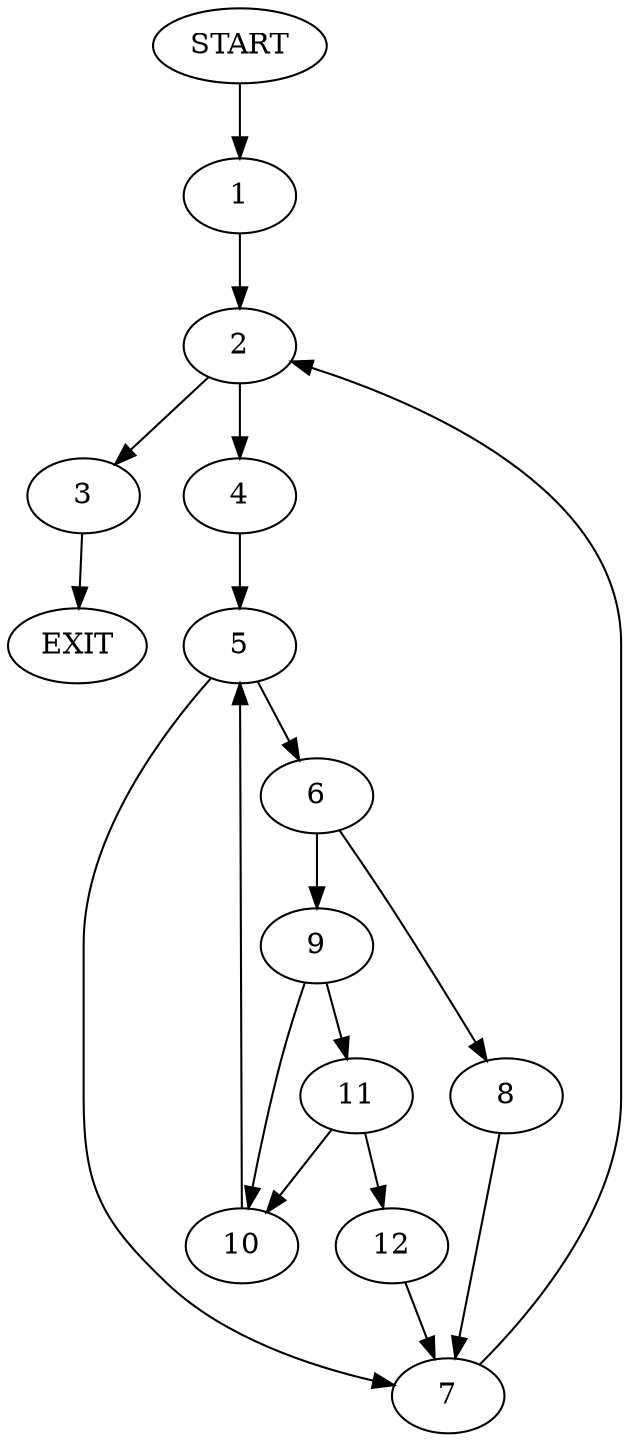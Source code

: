 digraph {
0 [label="START"]
13 [label="EXIT"]
0 -> 1
1 -> 2
2 -> 3
2 -> 4
4 -> 5
3 -> 13
5 -> 6
5 -> 7
7 -> 2
6 -> 8
6 -> 9
8 -> 7
9 -> 10
9 -> 11
10 -> 5
11 -> 10
11 -> 12
12 -> 7
}
